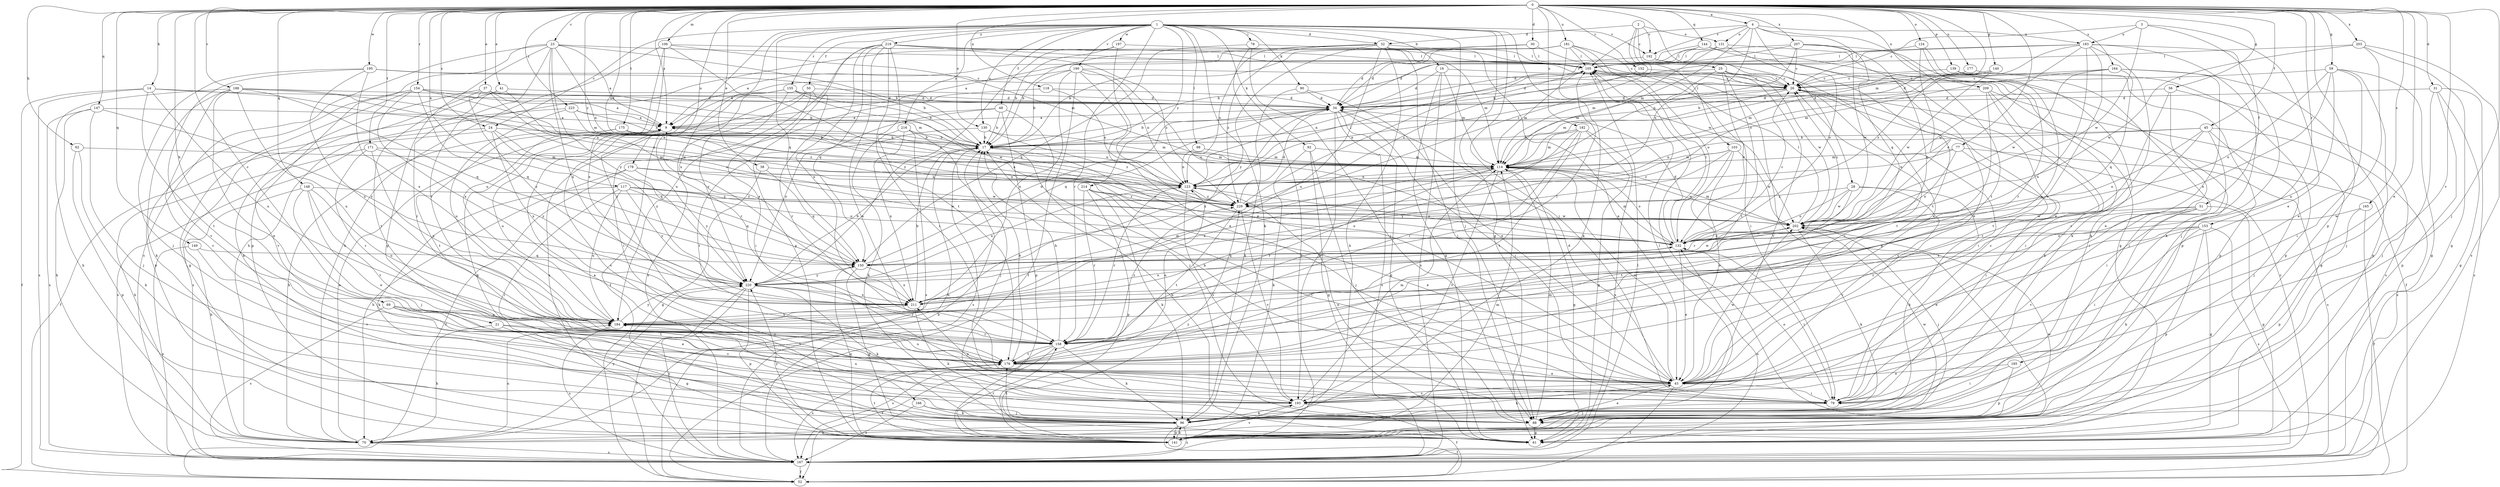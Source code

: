 strict digraph  {
0;
1;
2;
3;
4;
9;
14;
16;
17;
21;
23;
24;
25;
26;
28;
30;
31;
32;
34;
37;
38;
41;
43;
45;
48;
50;
51;
52;
56;
59;
61;
62;
69;
70;
77;
78;
79;
88;
90;
92;
96;
98;
103;
105;
106;
114;
117;
118;
123;
124;
130;
131;
132;
139;
140;
141;
144;
147;
148;
149;
150;
152;
153;
154;
155;
158;
164;
165;
166;
167;
171;
175;
176;
177;
178;
181;
182;
183;
184;
185;
188;
190;
192;
193;
195;
197;
202;
203;
207;
209;
211;
214;
216;
219;
220;
223;
229;
0 -> 4  [label=a];
0 -> 9  [label=a];
0 -> 14  [label=b];
0 -> 21  [label=c];
0 -> 23  [label=c];
0 -> 24  [label=c];
0 -> 28  [label=d];
0 -> 30  [label=d];
0 -> 31  [label=d];
0 -> 37  [label=e];
0 -> 38  [label=e];
0 -> 41  [label=e];
0 -> 43  [label=e];
0 -> 45  [label=f];
0 -> 56  [label=g];
0 -> 59  [label=g];
0 -> 62  [label=h];
0 -> 69  [label=h];
0 -> 77  [label=i];
0 -> 88  [label=j];
0 -> 106  [label=m];
0 -> 114  [label=m];
0 -> 117  [label=n];
0 -> 118  [label=n];
0 -> 123  [label=n];
0 -> 124  [label=o];
0 -> 130  [label=o];
0 -> 139  [label=p];
0 -> 140  [label=p];
0 -> 141  [label=p];
0 -> 144  [label=q];
0 -> 147  [label=q];
0 -> 148  [label=q];
0 -> 149  [label=q];
0 -> 152  [label=r];
0 -> 153  [label=r];
0 -> 154  [label=r];
0 -> 164  [label=s];
0 -> 165  [label=s];
0 -> 171  [label=t];
0 -> 175  [label=t];
0 -> 177  [label=u];
0 -> 178  [label=u];
0 -> 181  [label=u];
0 -> 182  [label=u];
0 -> 185  [label=v];
0 -> 188  [label=v];
0 -> 195  [label=w];
0 -> 203  [label=x];
0 -> 207  [label=x];
0 -> 209  [label=x];
0 -> 223  [label=z];
0 -> 229  [label=z];
1 -> 16  [label=b];
1 -> 24  [label=c];
1 -> 32  [label=d];
1 -> 48  [label=f];
1 -> 50  [label=f];
1 -> 61  [label=g];
1 -> 78  [label=i];
1 -> 79  [label=i];
1 -> 88  [label=j];
1 -> 90  [label=k];
1 -> 92  [label=k];
1 -> 96  [label=k];
1 -> 98  [label=l];
1 -> 130  [label=o];
1 -> 150  [label=q];
1 -> 155  [label=r];
1 -> 158  [label=r];
1 -> 176  [label=t];
1 -> 190  [label=v];
1 -> 192  [label=v];
1 -> 197  [label=w];
1 -> 202  [label=w];
1 -> 211  [label=x];
1 -> 214  [label=y];
1 -> 216  [label=y];
1 -> 219  [label=y];
2 -> 25  [label=c];
2 -> 32  [label=d];
2 -> 103  [label=l];
2 -> 131  [label=o];
2 -> 192  [label=v];
2 -> 229  [label=z];
3 -> 26  [label=c];
3 -> 43  [label=e];
3 -> 51  [label=f];
3 -> 183  [label=u];
3 -> 202  [label=w];
4 -> 105  [label=l];
4 -> 114  [label=m];
4 -> 123  [label=n];
4 -> 131  [label=o];
4 -> 132  [label=o];
4 -> 150  [label=q];
4 -> 176  [label=t];
4 -> 183  [label=u];
4 -> 192  [label=v];
9 -> 17  [label=b];
9 -> 96  [label=k];
9 -> 166  [label=s];
9 -> 184  [label=u];
14 -> 34  [label=d];
14 -> 52  [label=f];
14 -> 123  [label=n];
14 -> 167  [label=s];
14 -> 176  [label=t];
14 -> 184  [label=u];
16 -> 26  [label=c];
16 -> 34  [label=d];
16 -> 61  [label=g];
16 -> 114  [label=m];
16 -> 167  [label=s];
17 -> 114  [label=m];
17 -> 132  [label=o];
17 -> 167  [label=s];
21 -> 61  [label=g];
21 -> 70  [label=h];
21 -> 158  [label=r];
21 -> 176  [label=t];
23 -> 9  [label=a];
23 -> 17  [label=b];
23 -> 61  [label=g];
23 -> 105  [label=l];
23 -> 123  [label=n];
23 -> 141  [label=p];
23 -> 158  [label=r];
23 -> 167  [label=s];
23 -> 211  [label=x];
23 -> 220  [label=y];
24 -> 17  [label=b];
24 -> 52  [label=f];
24 -> 150  [label=q];
24 -> 167  [label=s];
24 -> 211  [label=x];
24 -> 220  [label=y];
25 -> 26  [label=c];
25 -> 34  [label=d];
25 -> 114  [label=m];
25 -> 132  [label=o];
25 -> 176  [label=t];
25 -> 193  [label=v];
25 -> 202  [label=w];
26 -> 34  [label=d];
26 -> 52  [label=f];
26 -> 79  [label=i];
26 -> 114  [label=m];
26 -> 123  [label=n];
28 -> 96  [label=k];
28 -> 132  [label=o];
28 -> 176  [label=t];
28 -> 193  [label=v];
28 -> 202  [label=w];
28 -> 229  [label=z];
30 -> 26  [label=c];
30 -> 34  [label=d];
30 -> 70  [label=h];
30 -> 105  [label=l];
31 -> 34  [label=d];
31 -> 61  [label=g];
31 -> 88  [label=j];
31 -> 141  [label=p];
31 -> 167  [label=s];
32 -> 17  [label=b];
32 -> 43  [label=e];
32 -> 70  [label=h];
32 -> 88  [label=j];
32 -> 105  [label=l];
32 -> 114  [label=m];
32 -> 123  [label=n];
32 -> 184  [label=u];
32 -> 220  [label=y];
32 -> 229  [label=z];
34 -> 9  [label=a];
34 -> 17  [label=b];
34 -> 61  [label=g];
34 -> 79  [label=i];
34 -> 150  [label=q];
34 -> 167  [label=s];
34 -> 193  [label=v];
34 -> 211  [label=x];
37 -> 17  [label=b];
37 -> 34  [label=d];
37 -> 96  [label=k];
37 -> 114  [label=m];
37 -> 193  [label=v];
37 -> 220  [label=y];
37 -> 229  [label=z];
38 -> 61  [label=g];
38 -> 123  [label=n];
38 -> 150  [label=q];
41 -> 34  [label=d];
41 -> 132  [label=o];
41 -> 158  [label=r];
41 -> 176  [label=t];
43 -> 17  [label=b];
43 -> 26  [label=c];
43 -> 34  [label=d];
43 -> 52  [label=f];
43 -> 79  [label=i];
43 -> 96  [label=k];
43 -> 114  [label=m];
43 -> 193  [label=v];
43 -> 202  [label=w];
45 -> 17  [label=b];
45 -> 79  [label=i];
45 -> 88  [label=j];
45 -> 123  [label=n];
45 -> 132  [label=o];
45 -> 158  [label=r];
45 -> 167  [label=s];
48 -> 9  [label=a];
48 -> 17  [label=b];
48 -> 88  [label=j];
48 -> 141  [label=p];
48 -> 220  [label=y];
50 -> 34  [label=d];
50 -> 52  [label=f];
50 -> 79  [label=i];
50 -> 158  [label=r];
50 -> 167  [label=s];
51 -> 61  [label=g];
51 -> 79  [label=i];
51 -> 158  [label=r];
51 -> 193  [label=v];
51 -> 202  [label=w];
51 -> 211  [label=x];
52 -> 17  [label=b];
52 -> 105  [label=l];
56 -> 34  [label=d];
56 -> 79  [label=i];
56 -> 167  [label=s];
56 -> 176  [label=t];
59 -> 26  [label=c];
59 -> 61  [label=g];
59 -> 79  [label=i];
59 -> 88  [label=j];
59 -> 132  [label=o];
59 -> 184  [label=u];
59 -> 211  [label=x];
61 -> 17  [label=b];
62 -> 96  [label=k];
62 -> 114  [label=m];
62 -> 141  [label=p];
69 -> 43  [label=e];
69 -> 167  [label=s];
69 -> 176  [label=t];
69 -> 184  [label=u];
69 -> 193  [label=v];
70 -> 9  [label=a];
70 -> 17  [label=b];
70 -> 114  [label=m];
70 -> 167  [label=s];
70 -> 184  [label=u];
70 -> 220  [label=y];
77 -> 79  [label=i];
77 -> 114  [label=m];
77 -> 123  [label=n];
77 -> 132  [label=o];
77 -> 167  [label=s];
78 -> 88  [label=j];
78 -> 105  [label=l];
78 -> 150  [label=q];
78 -> 167  [label=s];
79 -> 26  [label=c];
79 -> 88  [label=j];
79 -> 132  [label=o];
79 -> 184  [label=u];
88 -> 43  [label=e];
88 -> 61  [label=g];
88 -> 114  [label=m];
88 -> 123  [label=n];
88 -> 202  [label=w];
90 -> 34  [label=d];
90 -> 43  [label=e];
90 -> 96  [label=k];
92 -> 61  [label=g];
92 -> 88  [label=j];
92 -> 96  [label=k];
92 -> 114  [label=m];
96 -> 9  [label=a];
96 -> 52  [label=f];
96 -> 70  [label=h];
96 -> 105  [label=l];
96 -> 141  [label=p];
96 -> 167  [label=s];
96 -> 176  [label=t];
98 -> 114  [label=m];
98 -> 123  [label=n];
103 -> 43  [label=e];
103 -> 114  [label=m];
103 -> 158  [label=r];
103 -> 202  [label=w];
103 -> 220  [label=y];
103 -> 229  [label=z];
105 -> 26  [label=c];
105 -> 114  [label=m];
105 -> 123  [label=n];
106 -> 70  [label=h];
106 -> 105  [label=l];
106 -> 114  [label=m];
106 -> 132  [label=o];
106 -> 184  [label=u];
106 -> 211  [label=x];
114 -> 61  [label=g];
114 -> 123  [label=n];
114 -> 132  [label=o];
114 -> 158  [label=r];
114 -> 193  [label=v];
114 -> 202  [label=w];
114 -> 211  [label=x];
117 -> 79  [label=i];
117 -> 96  [label=k];
117 -> 132  [label=o];
117 -> 150  [label=q];
117 -> 184  [label=u];
117 -> 202  [label=w];
117 -> 220  [label=y];
117 -> 229  [label=z];
118 -> 34  [label=d];
118 -> 79  [label=i];
118 -> 123  [label=n];
123 -> 105  [label=l];
123 -> 132  [label=o];
123 -> 158  [label=r];
123 -> 193  [label=v];
123 -> 229  [label=z];
124 -> 96  [label=k];
124 -> 105  [label=l];
124 -> 132  [label=o];
124 -> 158  [label=r];
130 -> 17  [label=b];
130 -> 114  [label=m];
130 -> 176  [label=t];
130 -> 229  [label=z];
131 -> 17  [label=b];
131 -> 43  [label=e];
131 -> 105  [label=l];
131 -> 114  [label=m];
131 -> 176  [label=t];
132 -> 26  [label=c];
132 -> 34  [label=d];
132 -> 43  [label=e];
132 -> 79  [label=i];
132 -> 105  [label=l];
132 -> 114  [label=m];
132 -> 150  [label=q];
139 -> 26  [label=c];
139 -> 88  [label=j];
139 -> 141  [label=p];
139 -> 184  [label=u];
140 -> 26  [label=c];
140 -> 34  [label=d];
140 -> 114  [label=m];
140 -> 202  [label=w];
140 -> 229  [label=z];
141 -> 96  [label=k];
141 -> 150  [label=q];
141 -> 158  [label=r];
141 -> 176  [label=t];
141 -> 193  [label=v];
141 -> 202  [label=w];
141 -> 220  [label=y];
141 -> 229  [label=z];
144 -> 34  [label=d];
144 -> 43  [label=e];
144 -> 96  [label=k];
144 -> 105  [label=l];
147 -> 9  [label=a];
147 -> 70  [label=h];
147 -> 88  [label=j];
147 -> 167  [label=s];
147 -> 220  [label=y];
148 -> 43  [label=e];
148 -> 70  [label=h];
148 -> 88  [label=j];
148 -> 176  [label=t];
148 -> 184  [label=u];
148 -> 229  [label=z];
149 -> 150  [label=q];
149 -> 167  [label=s];
149 -> 193  [label=v];
150 -> 9  [label=a];
150 -> 34  [label=d];
150 -> 61  [label=g];
150 -> 202  [label=w];
150 -> 211  [label=x];
150 -> 220  [label=y];
152 -> 26  [label=c];
152 -> 229  [label=z];
153 -> 43  [label=e];
153 -> 61  [label=g];
153 -> 96  [label=k];
153 -> 132  [label=o];
153 -> 141  [label=p];
153 -> 167  [label=s];
153 -> 220  [label=y];
154 -> 9  [label=a];
154 -> 34  [label=d];
154 -> 61  [label=g];
154 -> 96  [label=k];
154 -> 123  [label=n];
154 -> 150  [label=q];
154 -> 211  [label=x];
155 -> 17  [label=b];
155 -> 34  [label=d];
155 -> 158  [label=r];
155 -> 167  [label=s];
155 -> 202  [label=w];
155 -> 220  [label=y];
158 -> 17  [label=b];
158 -> 52  [label=f];
158 -> 96  [label=k];
158 -> 167  [label=s];
158 -> 176  [label=t];
158 -> 229  [label=z];
164 -> 26  [label=c];
164 -> 43  [label=e];
164 -> 114  [label=m];
164 -> 141  [label=p];
164 -> 150  [label=q];
164 -> 202  [label=w];
165 -> 52  [label=f];
165 -> 141  [label=p];
165 -> 202  [label=w];
166 -> 88  [label=j];
166 -> 96  [label=k];
166 -> 167  [label=s];
167 -> 26  [label=c];
167 -> 52  [label=f];
167 -> 105  [label=l];
167 -> 132  [label=o];
171 -> 70  [label=h];
171 -> 114  [label=m];
171 -> 158  [label=r];
171 -> 184  [label=u];
171 -> 220  [label=y];
175 -> 17  [label=b];
175 -> 70  [label=h];
175 -> 123  [label=n];
175 -> 176  [label=t];
176 -> 17  [label=b];
176 -> 43  [label=e];
176 -> 123  [label=n];
176 -> 167  [label=s];
176 -> 184  [label=u];
177 -> 17  [label=b];
177 -> 26  [label=c];
177 -> 141  [label=p];
178 -> 52  [label=f];
178 -> 70  [label=h];
178 -> 123  [label=n];
178 -> 202  [label=w];
178 -> 220  [label=y];
181 -> 9  [label=a];
181 -> 17  [label=b];
181 -> 34  [label=d];
181 -> 61  [label=g];
181 -> 79  [label=i];
181 -> 96  [label=k];
181 -> 105  [label=l];
181 -> 132  [label=o];
182 -> 17  [label=b];
182 -> 61  [label=g];
182 -> 114  [label=m];
182 -> 158  [label=r];
182 -> 167  [label=s];
182 -> 176  [label=t];
182 -> 184  [label=u];
183 -> 17  [label=b];
183 -> 88  [label=j];
183 -> 96  [label=k];
183 -> 105  [label=l];
183 -> 158  [label=r];
183 -> 193  [label=v];
183 -> 202  [label=w];
183 -> 211  [label=x];
183 -> 229  [label=z];
184 -> 105  [label=l];
184 -> 158  [label=r];
184 -> 167  [label=s];
184 -> 220  [label=y];
185 -> 43  [label=e];
185 -> 79  [label=i];
185 -> 141  [label=p];
188 -> 34  [label=d];
188 -> 43  [label=e];
188 -> 70  [label=h];
188 -> 114  [label=m];
188 -> 141  [label=p];
188 -> 150  [label=q];
188 -> 184  [label=u];
188 -> 193  [label=v];
188 -> 202  [label=w];
190 -> 9  [label=a];
190 -> 17  [label=b];
190 -> 26  [label=c];
190 -> 43  [label=e];
190 -> 52  [label=f];
190 -> 123  [label=n];
190 -> 132  [label=o];
190 -> 211  [label=x];
192 -> 9  [label=a];
192 -> 43  [label=e];
192 -> 61  [label=g];
193 -> 52  [label=f];
193 -> 96  [label=k];
193 -> 114  [label=m];
193 -> 211  [label=x];
195 -> 17  [label=b];
195 -> 26  [label=c];
195 -> 88  [label=j];
195 -> 184  [label=u];
195 -> 193  [label=v];
195 -> 211  [label=x];
197 -> 17  [label=b];
197 -> 43  [label=e];
197 -> 105  [label=l];
197 -> 220  [label=y];
202 -> 26  [label=c];
202 -> 88  [label=j];
202 -> 96  [label=k];
202 -> 105  [label=l];
202 -> 114  [label=m];
202 -> 132  [label=o];
203 -> 43  [label=e];
203 -> 61  [label=g];
203 -> 105  [label=l];
203 -> 167  [label=s];
203 -> 202  [label=w];
207 -> 26  [label=c];
207 -> 34  [label=d];
207 -> 105  [label=l];
207 -> 123  [label=n];
207 -> 141  [label=p];
207 -> 150  [label=q];
207 -> 202  [label=w];
209 -> 34  [label=d];
209 -> 61  [label=g];
209 -> 79  [label=i];
209 -> 96  [label=k];
209 -> 176  [label=t];
211 -> 17  [label=b];
211 -> 96  [label=k];
211 -> 114  [label=m];
211 -> 132  [label=o];
211 -> 184  [label=u];
214 -> 43  [label=e];
214 -> 79  [label=i];
214 -> 96  [label=k];
214 -> 141  [label=p];
214 -> 158  [label=r];
214 -> 229  [label=z];
216 -> 17  [label=b];
216 -> 88  [label=j];
216 -> 96  [label=k];
216 -> 167  [label=s];
216 -> 211  [label=x];
219 -> 26  [label=c];
219 -> 43  [label=e];
219 -> 79  [label=i];
219 -> 105  [label=l];
219 -> 141  [label=p];
219 -> 150  [label=q];
219 -> 176  [label=t];
219 -> 184  [label=u];
219 -> 211  [label=x];
219 -> 229  [label=z];
220 -> 17  [label=b];
220 -> 52  [label=f];
220 -> 96  [label=k];
220 -> 123  [label=n];
220 -> 141  [label=p];
220 -> 158  [label=r];
220 -> 167  [label=s];
220 -> 211  [label=x];
223 -> 9  [label=a];
223 -> 17  [label=b];
223 -> 167  [label=s];
223 -> 184  [label=u];
223 -> 229  [label=z];
229 -> 9  [label=a];
229 -> 34  [label=d];
229 -> 105  [label=l];
229 -> 176  [label=t];
229 -> 193  [label=v];
229 -> 202  [label=w];
}
